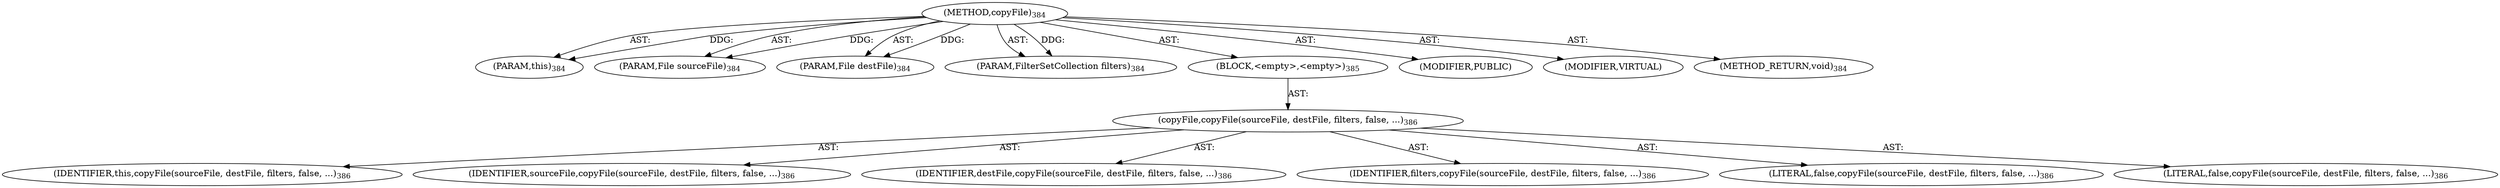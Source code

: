 digraph "copyFile" {  
"111669149707" [label = <(METHOD,copyFile)<SUB>384</SUB>> ]
"115964117001" [label = <(PARAM,this)<SUB>384</SUB>> ]
"115964117057" [label = <(PARAM,File sourceFile)<SUB>384</SUB>> ]
"115964117058" [label = <(PARAM,File destFile)<SUB>384</SUB>> ]
"115964117059" [label = <(PARAM,FilterSetCollection filters)<SUB>384</SUB>> ]
"25769803803" [label = <(BLOCK,&lt;empty&gt;,&lt;empty&gt;)<SUB>385</SUB>> ]
"30064771133" [label = <(copyFile,copyFile(sourceFile, destFile, filters, false, ...)<SUB>386</SUB>> ]
"68719476745" [label = <(IDENTIFIER,this,copyFile(sourceFile, destFile, filters, false, ...)<SUB>386</SUB>> ]
"68719476856" [label = <(IDENTIFIER,sourceFile,copyFile(sourceFile, destFile, filters, false, ...)<SUB>386</SUB>> ]
"68719476857" [label = <(IDENTIFIER,destFile,copyFile(sourceFile, destFile, filters, false, ...)<SUB>386</SUB>> ]
"68719476858" [label = <(IDENTIFIER,filters,copyFile(sourceFile, destFile, filters, false, ...)<SUB>386</SUB>> ]
"90194313226" [label = <(LITERAL,false,copyFile(sourceFile, destFile, filters, false, ...)<SUB>386</SUB>> ]
"90194313227" [label = <(LITERAL,false,copyFile(sourceFile, destFile, filters, false, ...)<SUB>386</SUB>> ]
"133143986213" [label = <(MODIFIER,PUBLIC)> ]
"133143986214" [label = <(MODIFIER,VIRTUAL)> ]
"128849018891" [label = <(METHOD_RETURN,void)<SUB>384</SUB>> ]
  "111669149707" -> "115964117001"  [ label = "AST: "] 
  "111669149707" -> "115964117057"  [ label = "AST: "] 
  "111669149707" -> "115964117058"  [ label = "AST: "] 
  "111669149707" -> "115964117059"  [ label = "AST: "] 
  "111669149707" -> "25769803803"  [ label = "AST: "] 
  "111669149707" -> "133143986213"  [ label = "AST: "] 
  "111669149707" -> "133143986214"  [ label = "AST: "] 
  "111669149707" -> "128849018891"  [ label = "AST: "] 
  "25769803803" -> "30064771133"  [ label = "AST: "] 
  "30064771133" -> "68719476745"  [ label = "AST: "] 
  "30064771133" -> "68719476856"  [ label = "AST: "] 
  "30064771133" -> "68719476857"  [ label = "AST: "] 
  "30064771133" -> "68719476858"  [ label = "AST: "] 
  "30064771133" -> "90194313226"  [ label = "AST: "] 
  "30064771133" -> "90194313227"  [ label = "AST: "] 
  "111669149707" -> "115964117001"  [ label = "DDG: "] 
  "111669149707" -> "115964117057"  [ label = "DDG: "] 
  "111669149707" -> "115964117058"  [ label = "DDG: "] 
  "111669149707" -> "115964117059"  [ label = "DDG: "] 
}
